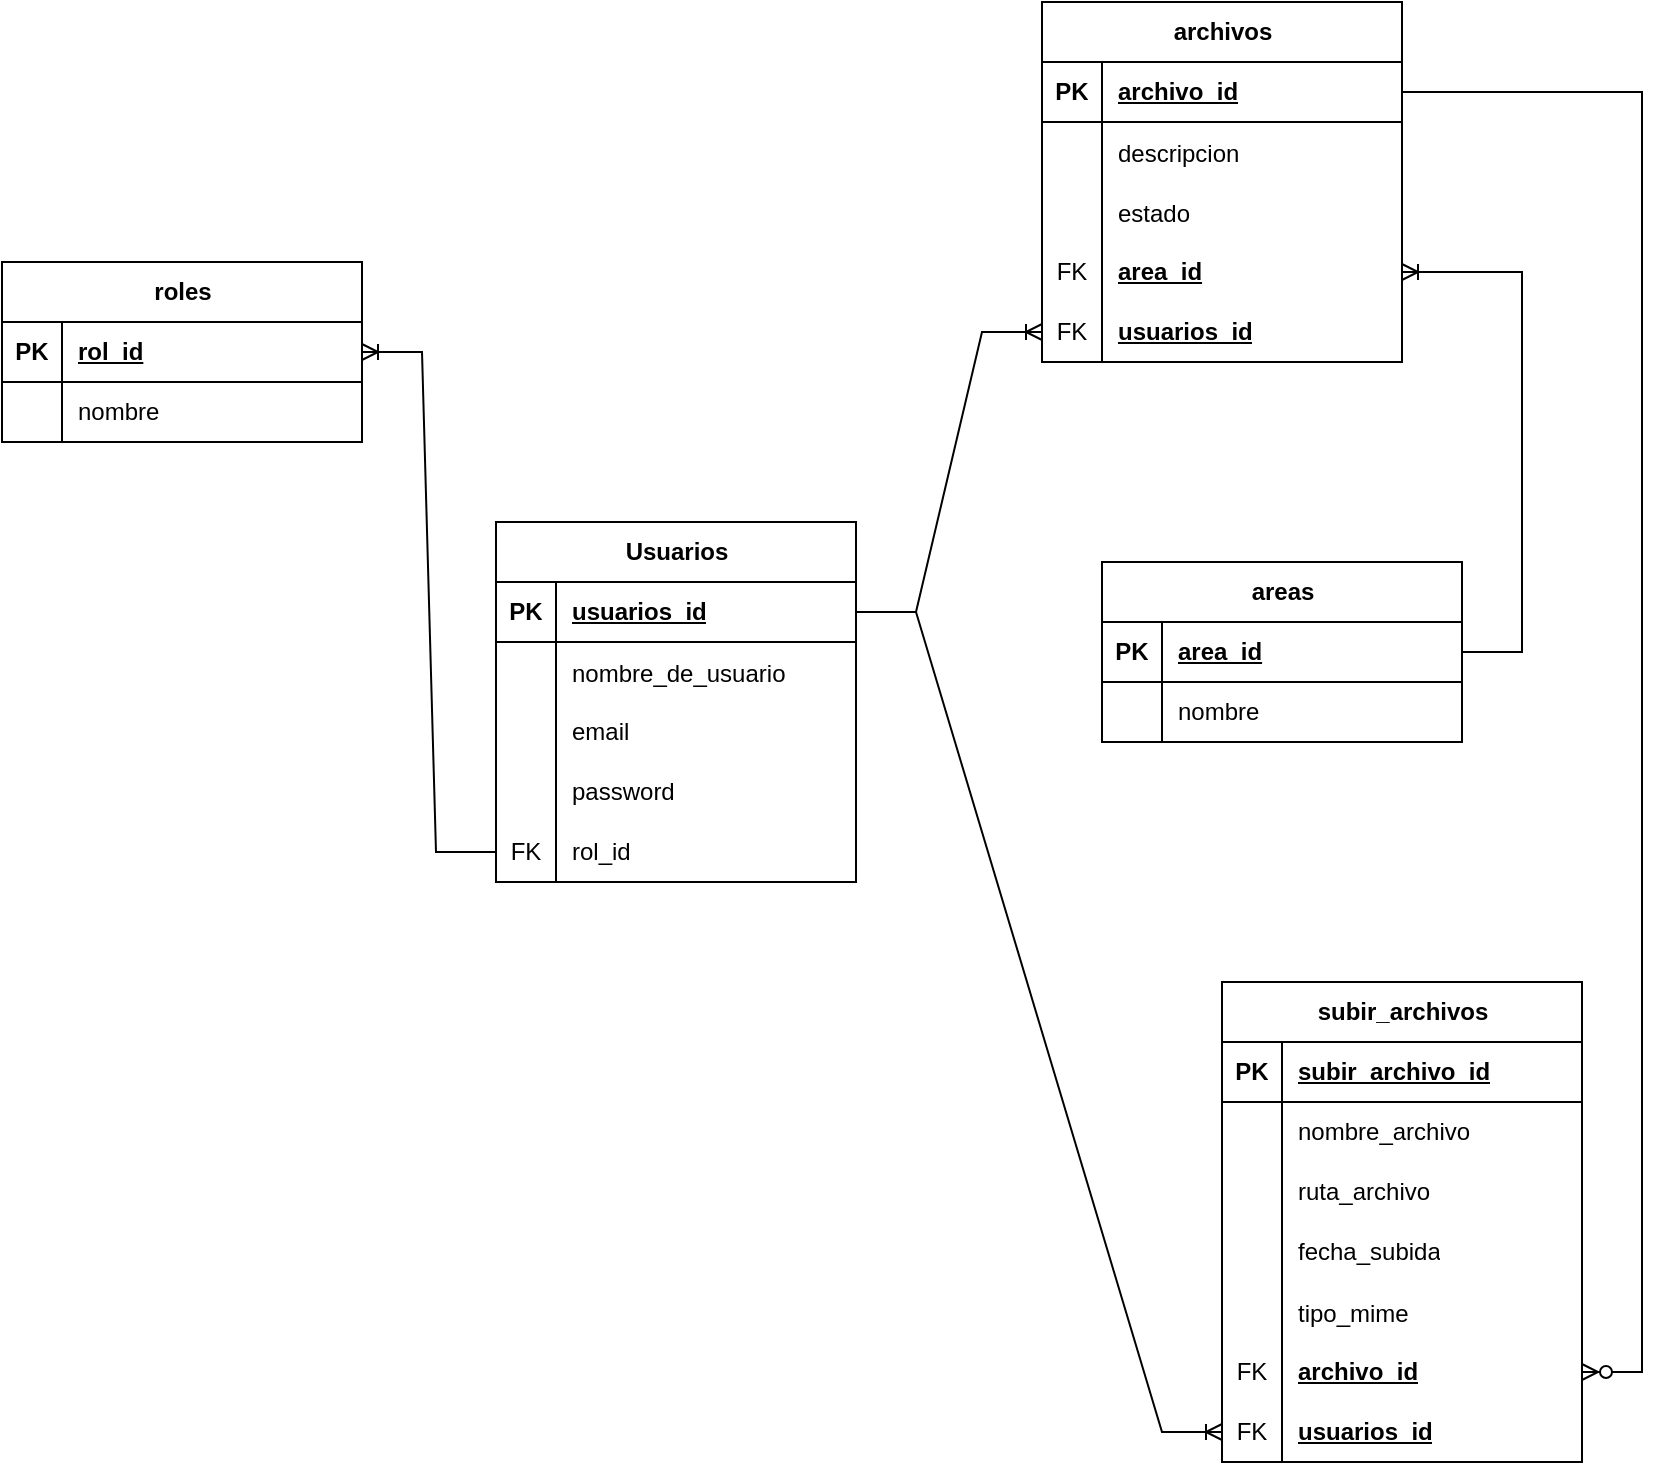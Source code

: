 <mxfile version="26.0.15">
  <diagram name="Página-1" id="2e295iPenCdqLSoBCj1l">
    <mxGraphModel dx="2493" dy="1958" grid="1" gridSize="10" guides="1" tooltips="1" connect="1" arrows="1" fold="1" page="1" pageScale="1" pageWidth="827" pageHeight="1169" math="0" shadow="0">
      <root>
        <mxCell id="0" />
        <mxCell id="1" parent="0" />
        <mxCell id="McOQyWJUyIfSLKyq3E74-27" value="roles" style="shape=table;startSize=30;container=1;collapsible=1;childLayout=tableLayout;fixedRows=1;rowLines=0;fontStyle=1;align=center;resizeLast=1;html=1;" vertex="1" parent="1">
          <mxGeometry x="-660" y="-230" width="180" height="90" as="geometry" />
        </mxCell>
        <mxCell id="McOQyWJUyIfSLKyq3E74-28" value="" style="shape=tableRow;horizontal=0;startSize=0;swimlaneHead=0;swimlaneBody=0;fillColor=none;collapsible=0;dropTarget=0;points=[[0,0.5],[1,0.5]];portConstraint=eastwest;top=0;left=0;right=0;bottom=1;" vertex="1" parent="McOQyWJUyIfSLKyq3E74-27">
          <mxGeometry y="30" width="180" height="30" as="geometry" />
        </mxCell>
        <mxCell id="McOQyWJUyIfSLKyq3E74-29" value="PK" style="shape=partialRectangle;connectable=0;fillColor=none;top=0;left=0;bottom=0;right=0;fontStyle=1;overflow=hidden;whiteSpace=wrap;html=1;" vertex="1" parent="McOQyWJUyIfSLKyq3E74-28">
          <mxGeometry width="30" height="30" as="geometry">
            <mxRectangle width="30" height="30" as="alternateBounds" />
          </mxGeometry>
        </mxCell>
        <mxCell id="McOQyWJUyIfSLKyq3E74-30" value="rol_id" style="shape=partialRectangle;connectable=0;fillColor=none;top=0;left=0;bottom=0;right=0;align=left;spacingLeft=6;fontStyle=5;overflow=hidden;whiteSpace=wrap;html=1;" vertex="1" parent="McOQyWJUyIfSLKyq3E74-28">
          <mxGeometry x="30" width="150" height="30" as="geometry">
            <mxRectangle width="150" height="30" as="alternateBounds" />
          </mxGeometry>
        </mxCell>
        <mxCell id="McOQyWJUyIfSLKyq3E74-31" value="" style="shape=tableRow;horizontal=0;startSize=0;swimlaneHead=0;swimlaneBody=0;fillColor=none;collapsible=0;dropTarget=0;points=[[0,0.5],[1,0.5]];portConstraint=eastwest;top=0;left=0;right=0;bottom=0;" vertex="1" parent="McOQyWJUyIfSLKyq3E74-27">
          <mxGeometry y="60" width="180" height="30" as="geometry" />
        </mxCell>
        <mxCell id="McOQyWJUyIfSLKyq3E74-32" value="" style="shape=partialRectangle;connectable=0;fillColor=none;top=0;left=0;bottom=0;right=0;editable=1;overflow=hidden;whiteSpace=wrap;html=1;" vertex="1" parent="McOQyWJUyIfSLKyq3E74-31">
          <mxGeometry width="30" height="30" as="geometry">
            <mxRectangle width="30" height="30" as="alternateBounds" />
          </mxGeometry>
        </mxCell>
        <mxCell id="McOQyWJUyIfSLKyq3E74-33" value="nombre" style="shape=partialRectangle;connectable=0;fillColor=none;top=0;left=0;bottom=0;right=0;align=left;spacingLeft=6;overflow=hidden;whiteSpace=wrap;html=1;" vertex="1" parent="McOQyWJUyIfSLKyq3E74-31">
          <mxGeometry x="30" width="150" height="30" as="geometry">
            <mxRectangle width="150" height="30" as="alternateBounds" />
          </mxGeometry>
        </mxCell>
        <mxCell id="McOQyWJUyIfSLKyq3E74-40" value="archivos" style="shape=table;startSize=30;container=1;collapsible=1;childLayout=tableLayout;fixedRows=1;rowLines=0;fontStyle=1;align=center;resizeLast=1;html=1;" vertex="1" parent="1">
          <mxGeometry x="-140" y="-360" width="180" height="180" as="geometry" />
        </mxCell>
        <mxCell id="McOQyWJUyIfSLKyq3E74-41" value="" style="shape=tableRow;horizontal=0;startSize=0;swimlaneHead=0;swimlaneBody=0;fillColor=none;collapsible=0;dropTarget=0;points=[[0,0.5],[1,0.5]];portConstraint=eastwest;top=0;left=0;right=0;bottom=1;" vertex="1" parent="McOQyWJUyIfSLKyq3E74-40">
          <mxGeometry y="30" width="180" height="30" as="geometry" />
        </mxCell>
        <mxCell id="McOQyWJUyIfSLKyq3E74-42" value="PK" style="shape=partialRectangle;connectable=0;fillColor=none;top=0;left=0;bottom=0;right=0;fontStyle=1;overflow=hidden;whiteSpace=wrap;html=1;" vertex="1" parent="McOQyWJUyIfSLKyq3E74-41">
          <mxGeometry width="30" height="30" as="geometry">
            <mxRectangle width="30" height="30" as="alternateBounds" />
          </mxGeometry>
        </mxCell>
        <mxCell id="McOQyWJUyIfSLKyq3E74-43" value="archivo_id" style="shape=partialRectangle;connectable=0;fillColor=none;top=0;left=0;bottom=0;right=0;align=left;spacingLeft=6;fontStyle=5;overflow=hidden;whiteSpace=wrap;html=1;" vertex="1" parent="McOQyWJUyIfSLKyq3E74-41">
          <mxGeometry x="30" width="150" height="30" as="geometry">
            <mxRectangle width="150" height="30" as="alternateBounds" />
          </mxGeometry>
        </mxCell>
        <mxCell id="McOQyWJUyIfSLKyq3E74-110" value="" style="shape=tableRow;horizontal=0;startSize=0;swimlaneHead=0;swimlaneBody=0;fillColor=none;collapsible=0;dropTarget=0;points=[[0,0.5],[1,0.5]];portConstraint=eastwest;top=0;left=0;right=0;bottom=0;" vertex="1" parent="McOQyWJUyIfSLKyq3E74-40">
          <mxGeometry y="60" width="180" height="30" as="geometry" />
        </mxCell>
        <mxCell id="McOQyWJUyIfSLKyq3E74-111" value="" style="shape=partialRectangle;connectable=0;fillColor=none;top=0;left=0;bottom=0;right=0;editable=1;overflow=hidden;" vertex="1" parent="McOQyWJUyIfSLKyq3E74-110">
          <mxGeometry width="30" height="30" as="geometry">
            <mxRectangle width="30" height="30" as="alternateBounds" />
          </mxGeometry>
        </mxCell>
        <mxCell id="McOQyWJUyIfSLKyq3E74-112" value="descripcion" style="shape=partialRectangle;connectable=0;fillColor=none;top=0;left=0;bottom=0;right=0;align=left;spacingLeft=6;overflow=hidden;" vertex="1" parent="McOQyWJUyIfSLKyq3E74-110">
          <mxGeometry x="30" width="150" height="30" as="geometry">
            <mxRectangle width="150" height="30" as="alternateBounds" />
          </mxGeometry>
        </mxCell>
        <mxCell id="McOQyWJUyIfSLKyq3E74-176" value="" style="shape=tableRow;horizontal=0;startSize=0;swimlaneHead=0;swimlaneBody=0;fillColor=none;collapsible=0;dropTarget=0;points=[[0,0.5],[1,0.5]];portConstraint=eastwest;top=0;left=0;right=0;bottom=0;" vertex="1" parent="McOQyWJUyIfSLKyq3E74-40">
          <mxGeometry y="90" width="180" height="30" as="geometry" />
        </mxCell>
        <mxCell id="McOQyWJUyIfSLKyq3E74-177" value="" style="shape=partialRectangle;connectable=0;fillColor=none;top=0;left=0;bottom=0;right=0;editable=1;overflow=hidden;" vertex="1" parent="McOQyWJUyIfSLKyq3E74-176">
          <mxGeometry width="30" height="30" as="geometry">
            <mxRectangle width="30" height="30" as="alternateBounds" />
          </mxGeometry>
        </mxCell>
        <mxCell id="McOQyWJUyIfSLKyq3E74-178" value="estado" style="shape=partialRectangle;connectable=0;fillColor=none;top=0;left=0;bottom=0;right=0;align=left;spacingLeft=6;overflow=hidden;" vertex="1" parent="McOQyWJUyIfSLKyq3E74-176">
          <mxGeometry x="30" width="150" height="30" as="geometry">
            <mxRectangle width="150" height="30" as="alternateBounds" />
          </mxGeometry>
        </mxCell>
        <mxCell id="McOQyWJUyIfSLKyq3E74-123" value="" style="shape=tableRow;horizontal=0;startSize=0;swimlaneHead=0;swimlaneBody=0;fillColor=none;collapsible=0;dropTarget=0;points=[[0,0.5],[1,0.5]];portConstraint=eastwest;top=0;left=0;right=0;bottom=0;" vertex="1" parent="McOQyWJUyIfSLKyq3E74-40">
          <mxGeometry y="120" width="180" height="30" as="geometry" />
        </mxCell>
        <mxCell id="McOQyWJUyIfSLKyq3E74-124" value="FK" style="shape=partialRectangle;connectable=0;fillColor=none;top=0;left=0;bottom=0;right=0;fontStyle=0;overflow=hidden;whiteSpace=wrap;html=1;" vertex="1" parent="McOQyWJUyIfSLKyq3E74-123">
          <mxGeometry width="30" height="30" as="geometry">
            <mxRectangle width="30" height="30" as="alternateBounds" />
          </mxGeometry>
        </mxCell>
        <mxCell id="McOQyWJUyIfSLKyq3E74-125" value="&lt;span style=&quot;font-weight: 700; text-decoration-line: underline;&quot;&gt;area_id&lt;/span&gt;&lt;span style=&quot;font-weight: 700; white-space: pre;&quot;&gt;&#x9;&lt;/span&gt;" style="shape=partialRectangle;connectable=0;fillColor=none;top=0;left=0;bottom=0;right=0;align=left;spacingLeft=6;fontStyle=0;overflow=hidden;whiteSpace=wrap;html=1;" vertex="1" parent="McOQyWJUyIfSLKyq3E74-123">
          <mxGeometry x="30" width="150" height="30" as="geometry">
            <mxRectangle width="150" height="30" as="alternateBounds" />
          </mxGeometry>
        </mxCell>
        <mxCell id="McOQyWJUyIfSLKyq3E74-131" value="" style="shape=tableRow;horizontal=0;startSize=0;swimlaneHead=0;swimlaneBody=0;fillColor=none;collapsible=0;dropTarget=0;points=[[0,0.5],[1,0.5]];portConstraint=eastwest;top=0;left=0;right=0;bottom=0;" vertex="1" parent="McOQyWJUyIfSLKyq3E74-40">
          <mxGeometry y="150" width="180" height="30" as="geometry" />
        </mxCell>
        <mxCell id="McOQyWJUyIfSLKyq3E74-132" value="FK" style="shape=partialRectangle;connectable=0;fillColor=none;top=0;left=0;bottom=0;right=0;fontStyle=0;overflow=hidden;whiteSpace=wrap;html=1;" vertex="1" parent="McOQyWJUyIfSLKyq3E74-131">
          <mxGeometry width="30" height="30" as="geometry">
            <mxRectangle width="30" height="30" as="alternateBounds" />
          </mxGeometry>
        </mxCell>
        <mxCell id="McOQyWJUyIfSLKyq3E74-133" value="&lt;span style=&quot;font-weight: 700; text-decoration-line: underline;&quot;&gt;usuarios_id&lt;/span&gt;" style="shape=partialRectangle;connectable=0;fillColor=none;top=0;left=0;bottom=0;right=0;align=left;spacingLeft=6;fontStyle=0;overflow=hidden;whiteSpace=wrap;html=1;" vertex="1" parent="McOQyWJUyIfSLKyq3E74-131">
          <mxGeometry x="30" width="150" height="30" as="geometry">
            <mxRectangle width="150" height="30" as="alternateBounds" />
          </mxGeometry>
        </mxCell>
        <mxCell id="McOQyWJUyIfSLKyq3E74-53" value="areas" style="shape=table;startSize=30;container=1;collapsible=1;childLayout=tableLayout;fixedRows=1;rowLines=0;fontStyle=1;align=center;resizeLast=1;html=1;" vertex="1" parent="1">
          <mxGeometry x="-110" y="-80" width="180" height="90" as="geometry" />
        </mxCell>
        <mxCell id="McOQyWJUyIfSLKyq3E74-54" value="" style="shape=tableRow;horizontal=0;startSize=0;swimlaneHead=0;swimlaneBody=0;fillColor=none;collapsible=0;dropTarget=0;points=[[0,0.5],[1,0.5]];portConstraint=eastwest;top=0;left=0;right=0;bottom=1;" vertex="1" parent="McOQyWJUyIfSLKyq3E74-53">
          <mxGeometry y="30" width="180" height="30" as="geometry" />
        </mxCell>
        <mxCell id="McOQyWJUyIfSLKyq3E74-55" value="PK" style="shape=partialRectangle;connectable=0;fillColor=none;top=0;left=0;bottom=0;right=0;fontStyle=1;overflow=hidden;whiteSpace=wrap;html=1;" vertex="1" parent="McOQyWJUyIfSLKyq3E74-54">
          <mxGeometry width="30" height="30" as="geometry">
            <mxRectangle width="30" height="30" as="alternateBounds" />
          </mxGeometry>
        </mxCell>
        <mxCell id="McOQyWJUyIfSLKyq3E74-56" value="area_id&lt;span style=&quot;white-space: pre;&quot;&gt;&#x9;&lt;/span&gt;" style="shape=partialRectangle;connectable=0;fillColor=none;top=0;left=0;bottom=0;right=0;align=left;spacingLeft=6;fontStyle=5;overflow=hidden;whiteSpace=wrap;html=1;" vertex="1" parent="McOQyWJUyIfSLKyq3E74-54">
          <mxGeometry x="30" width="150" height="30" as="geometry">
            <mxRectangle width="150" height="30" as="alternateBounds" />
          </mxGeometry>
        </mxCell>
        <mxCell id="McOQyWJUyIfSLKyq3E74-57" value="" style="shape=tableRow;horizontal=0;startSize=0;swimlaneHead=0;swimlaneBody=0;fillColor=none;collapsible=0;dropTarget=0;points=[[0,0.5],[1,0.5]];portConstraint=eastwest;top=0;left=0;right=0;bottom=0;" vertex="1" parent="McOQyWJUyIfSLKyq3E74-53">
          <mxGeometry y="60" width="180" height="30" as="geometry" />
        </mxCell>
        <mxCell id="McOQyWJUyIfSLKyq3E74-58" value="" style="shape=partialRectangle;connectable=0;fillColor=none;top=0;left=0;bottom=0;right=0;editable=1;overflow=hidden;whiteSpace=wrap;html=1;" vertex="1" parent="McOQyWJUyIfSLKyq3E74-57">
          <mxGeometry width="30" height="30" as="geometry">
            <mxRectangle width="30" height="30" as="alternateBounds" />
          </mxGeometry>
        </mxCell>
        <mxCell id="McOQyWJUyIfSLKyq3E74-59" value="nombre" style="shape=partialRectangle;connectable=0;fillColor=none;top=0;left=0;bottom=0;right=0;align=left;spacingLeft=6;overflow=hidden;whiteSpace=wrap;html=1;" vertex="1" parent="McOQyWJUyIfSLKyq3E74-57">
          <mxGeometry x="30" width="150" height="30" as="geometry">
            <mxRectangle width="150" height="30" as="alternateBounds" />
          </mxGeometry>
        </mxCell>
        <mxCell id="McOQyWJUyIfSLKyq3E74-79" value="Usuarios" style="shape=table;startSize=30;container=1;collapsible=1;childLayout=tableLayout;fixedRows=1;rowLines=0;fontStyle=1;align=center;resizeLast=1;html=1;" vertex="1" parent="1">
          <mxGeometry x="-413" y="-100" width="180" height="180" as="geometry" />
        </mxCell>
        <mxCell id="McOQyWJUyIfSLKyq3E74-80" value="" style="shape=tableRow;horizontal=0;startSize=0;swimlaneHead=0;swimlaneBody=0;fillColor=none;collapsible=0;dropTarget=0;points=[[0,0.5],[1,0.5]];portConstraint=eastwest;top=0;left=0;right=0;bottom=1;" vertex="1" parent="McOQyWJUyIfSLKyq3E74-79">
          <mxGeometry y="30" width="180" height="30" as="geometry" />
        </mxCell>
        <mxCell id="McOQyWJUyIfSLKyq3E74-81" value="PK" style="shape=partialRectangle;connectable=0;fillColor=none;top=0;left=0;bottom=0;right=0;fontStyle=1;overflow=hidden;whiteSpace=wrap;html=1;" vertex="1" parent="McOQyWJUyIfSLKyq3E74-80">
          <mxGeometry width="30" height="30" as="geometry">
            <mxRectangle width="30" height="30" as="alternateBounds" />
          </mxGeometry>
        </mxCell>
        <mxCell id="McOQyWJUyIfSLKyq3E74-82" value="usuarios_id" style="shape=partialRectangle;connectable=0;fillColor=none;top=0;left=0;bottom=0;right=0;align=left;spacingLeft=6;fontStyle=5;overflow=hidden;whiteSpace=wrap;html=1;" vertex="1" parent="McOQyWJUyIfSLKyq3E74-80">
          <mxGeometry x="30" width="150" height="30" as="geometry">
            <mxRectangle width="150" height="30" as="alternateBounds" />
          </mxGeometry>
        </mxCell>
        <mxCell id="McOQyWJUyIfSLKyq3E74-159" value="" style="shape=tableRow;horizontal=0;startSize=0;swimlaneHead=0;swimlaneBody=0;fillColor=none;collapsible=0;dropTarget=0;points=[[0,0.5],[1,0.5]];portConstraint=eastwest;top=0;left=0;right=0;bottom=0;" vertex="1" parent="McOQyWJUyIfSLKyq3E74-79">
          <mxGeometry y="60" width="180" height="30" as="geometry" />
        </mxCell>
        <mxCell id="McOQyWJUyIfSLKyq3E74-160" value="" style="shape=partialRectangle;connectable=0;fillColor=none;top=0;left=0;bottom=0;right=0;editable=1;overflow=hidden;" vertex="1" parent="McOQyWJUyIfSLKyq3E74-159">
          <mxGeometry width="30" height="30" as="geometry">
            <mxRectangle width="30" height="30" as="alternateBounds" />
          </mxGeometry>
        </mxCell>
        <mxCell id="McOQyWJUyIfSLKyq3E74-161" value="nombre_de_usuario" style="shape=partialRectangle;connectable=0;fillColor=none;top=0;left=0;bottom=0;right=0;align=left;spacingLeft=6;overflow=hidden;" vertex="1" parent="McOQyWJUyIfSLKyq3E74-159">
          <mxGeometry x="30" width="150" height="30" as="geometry">
            <mxRectangle width="150" height="30" as="alternateBounds" />
          </mxGeometry>
        </mxCell>
        <mxCell id="McOQyWJUyIfSLKyq3E74-86" value="" style="shape=tableRow;horizontal=0;startSize=0;swimlaneHead=0;swimlaneBody=0;fillColor=none;collapsible=0;dropTarget=0;points=[[0,0.5],[1,0.5]];portConstraint=eastwest;top=0;left=0;right=0;bottom=0;" vertex="1" parent="McOQyWJUyIfSLKyq3E74-79">
          <mxGeometry y="90" width="180" height="30" as="geometry" />
        </mxCell>
        <mxCell id="McOQyWJUyIfSLKyq3E74-87" value="" style="shape=partialRectangle;connectable=0;fillColor=none;top=0;left=0;bottom=0;right=0;editable=1;overflow=hidden;whiteSpace=wrap;html=1;" vertex="1" parent="McOQyWJUyIfSLKyq3E74-86">
          <mxGeometry width="30" height="30" as="geometry">
            <mxRectangle width="30" height="30" as="alternateBounds" />
          </mxGeometry>
        </mxCell>
        <mxCell id="McOQyWJUyIfSLKyq3E74-88" value="email" style="shape=partialRectangle;connectable=0;fillColor=none;top=0;left=0;bottom=0;right=0;align=left;spacingLeft=6;overflow=hidden;whiteSpace=wrap;html=1;" vertex="1" parent="McOQyWJUyIfSLKyq3E74-86">
          <mxGeometry x="30" width="150" height="30" as="geometry">
            <mxRectangle width="150" height="30" as="alternateBounds" />
          </mxGeometry>
        </mxCell>
        <mxCell id="McOQyWJUyIfSLKyq3E74-89" value="" style="shape=tableRow;horizontal=0;startSize=0;swimlaneHead=0;swimlaneBody=0;fillColor=none;collapsible=0;dropTarget=0;points=[[0,0.5],[1,0.5]];portConstraint=eastwest;top=0;left=0;right=0;bottom=0;" vertex="1" parent="McOQyWJUyIfSLKyq3E74-79">
          <mxGeometry y="120" width="180" height="30" as="geometry" />
        </mxCell>
        <mxCell id="McOQyWJUyIfSLKyq3E74-90" value="" style="shape=partialRectangle;connectable=0;fillColor=none;top=0;left=0;bottom=0;right=0;editable=1;overflow=hidden;whiteSpace=wrap;html=1;" vertex="1" parent="McOQyWJUyIfSLKyq3E74-89">
          <mxGeometry width="30" height="30" as="geometry">
            <mxRectangle width="30" height="30" as="alternateBounds" />
          </mxGeometry>
        </mxCell>
        <mxCell id="McOQyWJUyIfSLKyq3E74-91" value="password" style="shape=partialRectangle;connectable=0;fillColor=none;top=0;left=0;bottom=0;right=0;align=left;spacingLeft=6;overflow=hidden;whiteSpace=wrap;html=1;" vertex="1" parent="McOQyWJUyIfSLKyq3E74-89">
          <mxGeometry x="30" width="150" height="30" as="geometry">
            <mxRectangle width="150" height="30" as="alternateBounds" />
          </mxGeometry>
        </mxCell>
        <mxCell id="McOQyWJUyIfSLKyq3E74-118" value="" style="shape=tableRow;horizontal=0;startSize=0;swimlaneHead=0;swimlaneBody=0;fillColor=none;collapsible=0;dropTarget=0;points=[[0,0.5],[1,0.5]];portConstraint=eastwest;top=0;left=0;right=0;bottom=0;" vertex="1" parent="McOQyWJUyIfSLKyq3E74-79">
          <mxGeometry y="150" width="180" height="30" as="geometry" />
        </mxCell>
        <mxCell id="McOQyWJUyIfSLKyq3E74-119" value="FK" style="shape=partialRectangle;connectable=0;fillColor=none;top=0;left=0;bottom=0;right=0;fontStyle=0;overflow=hidden;whiteSpace=wrap;html=1;" vertex="1" parent="McOQyWJUyIfSLKyq3E74-118">
          <mxGeometry width="30" height="30" as="geometry">
            <mxRectangle width="30" height="30" as="alternateBounds" />
          </mxGeometry>
        </mxCell>
        <mxCell id="McOQyWJUyIfSLKyq3E74-120" value="rol_id" style="shape=partialRectangle;connectable=0;fillColor=none;top=0;left=0;bottom=0;right=0;align=left;spacingLeft=6;fontStyle=0;overflow=hidden;whiteSpace=wrap;html=1;" vertex="1" parent="McOQyWJUyIfSLKyq3E74-118">
          <mxGeometry x="30" width="150" height="30" as="geometry">
            <mxRectangle width="150" height="30" as="alternateBounds" />
          </mxGeometry>
        </mxCell>
        <mxCell id="McOQyWJUyIfSLKyq3E74-121" value="" style="edgeStyle=entityRelationEdgeStyle;fontSize=12;html=1;endArrow=ERoneToMany;rounded=0;" edge="1" parent="1" source="McOQyWJUyIfSLKyq3E74-118" target="McOQyWJUyIfSLKyq3E74-28">
          <mxGeometry width="100" height="100" relative="1" as="geometry">
            <mxPoint x="-120" y="360" as="sourcePoint" />
            <mxPoint x="-20" y="260" as="targetPoint" />
          </mxGeometry>
        </mxCell>
        <mxCell id="McOQyWJUyIfSLKyq3E74-134" value="" style="edgeStyle=entityRelationEdgeStyle;fontSize=12;html=1;endArrow=ERoneToMany;rounded=0;" edge="1" parent="1" source="McOQyWJUyIfSLKyq3E74-54" target="McOQyWJUyIfSLKyq3E74-123">
          <mxGeometry width="100" height="100" relative="1" as="geometry">
            <mxPoint x="-120" y="360" as="sourcePoint" />
            <mxPoint x="180" y="90" as="targetPoint" />
          </mxGeometry>
        </mxCell>
        <mxCell id="McOQyWJUyIfSLKyq3E74-135" value="" style="edgeStyle=entityRelationEdgeStyle;fontSize=12;html=1;endArrow=ERoneToMany;rounded=0;exitX=1;exitY=0.5;exitDx=0;exitDy=0;entryX=0;entryY=0.5;entryDx=0;entryDy=0;" edge="1" parent="1" source="McOQyWJUyIfSLKyq3E74-80" target="McOQyWJUyIfSLKyq3E74-131">
          <mxGeometry width="100" height="100" relative="1" as="geometry">
            <mxPoint x="-140" y="670" as="sourcePoint" />
            <mxPoint x="-40" y="570" as="targetPoint" />
          </mxGeometry>
        </mxCell>
        <mxCell id="McOQyWJUyIfSLKyq3E74-136" value="subir_archivos" style="shape=table;startSize=30;container=1;collapsible=1;childLayout=tableLayout;fixedRows=1;rowLines=0;fontStyle=1;align=center;resizeLast=1;html=1;" vertex="1" parent="1">
          <mxGeometry x="-50" y="130" width="180" height="240" as="geometry" />
        </mxCell>
        <mxCell id="McOQyWJUyIfSLKyq3E74-137" value="" style="shape=tableRow;horizontal=0;startSize=0;swimlaneHead=0;swimlaneBody=0;fillColor=none;collapsible=0;dropTarget=0;points=[[0,0.5],[1,0.5]];portConstraint=eastwest;top=0;left=0;right=0;bottom=1;" vertex="1" parent="McOQyWJUyIfSLKyq3E74-136">
          <mxGeometry y="30" width="180" height="30" as="geometry" />
        </mxCell>
        <mxCell id="McOQyWJUyIfSLKyq3E74-138" value="PK" style="shape=partialRectangle;connectable=0;fillColor=none;top=0;left=0;bottom=0;right=0;fontStyle=1;overflow=hidden;whiteSpace=wrap;html=1;" vertex="1" parent="McOQyWJUyIfSLKyq3E74-137">
          <mxGeometry width="30" height="30" as="geometry">
            <mxRectangle width="30" height="30" as="alternateBounds" />
          </mxGeometry>
        </mxCell>
        <mxCell id="McOQyWJUyIfSLKyq3E74-139" value="subir_archivo_id" style="shape=partialRectangle;connectable=0;fillColor=none;top=0;left=0;bottom=0;right=0;align=left;spacingLeft=6;fontStyle=5;overflow=hidden;whiteSpace=wrap;html=1;" vertex="1" parent="McOQyWJUyIfSLKyq3E74-137">
          <mxGeometry x="30" width="150" height="30" as="geometry">
            <mxRectangle width="150" height="30" as="alternateBounds" />
          </mxGeometry>
        </mxCell>
        <mxCell id="McOQyWJUyIfSLKyq3E74-140" value="" style="shape=tableRow;horizontal=0;startSize=0;swimlaneHead=0;swimlaneBody=0;fillColor=none;collapsible=0;dropTarget=0;points=[[0,0.5],[1,0.5]];portConstraint=eastwest;top=0;left=0;right=0;bottom=0;" vertex="1" parent="McOQyWJUyIfSLKyq3E74-136">
          <mxGeometry y="60" width="180" height="30" as="geometry" />
        </mxCell>
        <mxCell id="McOQyWJUyIfSLKyq3E74-141" value="" style="shape=partialRectangle;connectable=0;fillColor=none;top=0;left=0;bottom=0;right=0;editable=1;overflow=hidden;whiteSpace=wrap;html=1;" vertex="1" parent="McOQyWJUyIfSLKyq3E74-140">
          <mxGeometry width="30" height="30" as="geometry">
            <mxRectangle width="30" height="30" as="alternateBounds" />
          </mxGeometry>
        </mxCell>
        <mxCell id="McOQyWJUyIfSLKyq3E74-142" value="nombre_archivo " style="shape=partialRectangle;connectable=0;fillColor=none;top=0;left=0;bottom=0;right=0;align=left;spacingLeft=6;overflow=hidden;whiteSpace=wrap;html=1;" vertex="1" parent="McOQyWJUyIfSLKyq3E74-140">
          <mxGeometry x="30" width="150" height="30" as="geometry">
            <mxRectangle width="150" height="30" as="alternateBounds" />
          </mxGeometry>
        </mxCell>
        <mxCell id="McOQyWJUyIfSLKyq3E74-143" value="" style="shape=tableRow;horizontal=0;startSize=0;swimlaneHead=0;swimlaneBody=0;fillColor=none;collapsible=0;dropTarget=0;points=[[0,0.5],[1,0.5]];portConstraint=eastwest;top=0;left=0;right=0;bottom=0;" vertex="1" parent="McOQyWJUyIfSLKyq3E74-136">
          <mxGeometry y="90" width="180" height="30" as="geometry" />
        </mxCell>
        <mxCell id="McOQyWJUyIfSLKyq3E74-144" value="" style="shape=partialRectangle;connectable=0;fillColor=none;top=0;left=0;bottom=0;right=0;editable=1;overflow=hidden;whiteSpace=wrap;html=1;" vertex="1" parent="McOQyWJUyIfSLKyq3E74-143">
          <mxGeometry width="30" height="30" as="geometry">
            <mxRectangle width="30" height="30" as="alternateBounds" />
          </mxGeometry>
        </mxCell>
        <mxCell id="McOQyWJUyIfSLKyq3E74-145" value="ruta_archivo " style="shape=partialRectangle;connectable=0;fillColor=none;top=0;left=0;bottom=0;right=0;align=left;spacingLeft=6;overflow=hidden;whiteSpace=wrap;html=1;" vertex="1" parent="McOQyWJUyIfSLKyq3E74-143">
          <mxGeometry x="30" width="150" height="30" as="geometry">
            <mxRectangle width="150" height="30" as="alternateBounds" />
          </mxGeometry>
        </mxCell>
        <mxCell id="McOQyWJUyIfSLKyq3E74-146" value="" style="shape=tableRow;horizontal=0;startSize=0;swimlaneHead=0;swimlaneBody=0;fillColor=none;collapsible=0;dropTarget=0;points=[[0,0.5],[1,0.5]];portConstraint=eastwest;top=0;left=0;right=0;bottom=0;" vertex="1" parent="McOQyWJUyIfSLKyq3E74-136">
          <mxGeometry y="120" width="180" height="30" as="geometry" />
        </mxCell>
        <mxCell id="McOQyWJUyIfSLKyq3E74-147" value="" style="shape=partialRectangle;connectable=0;fillColor=none;top=0;left=0;bottom=0;right=0;editable=1;overflow=hidden;whiteSpace=wrap;html=1;" vertex="1" parent="McOQyWJUyIfSLKyq3E74-146">
          <mxGeometry width="30" height="30" as="geometry">
            <mxRectangle width="30" height="30" as="alternateBounds" />
          </mxGeometry>
        </mxCell>
        <mxCell id="McOQyWJUyIfSLKyq3E74-148" value="fecha_subida " style="shape=partialRectangle;connectable=0;fillColor=none;top=0;left=0;bottom=0;right=0;align=left;spacingLeft=6;overflow=hidden;whiteSpace=wrap;html=1;" vertex="1" parent="McOQyWJUyIfSLKyq3E74-146">
          <mxGeometry x="30" width="150" height="30" as="geometry">
            <mxRectangle width="150" height="30" as="alternateBounds" />
          </mxGeometry>
        </mxCell>
        <mxCell id="McOQyWJUyIfSLKyq3E74-172" value="" style="shape=tableRow;horizontal=0;startSize=0;swimlaneHead=0;swimlaneBody=0;fillColor=none;collapsible=0;dropTarget=0;points=[[0,0.5],[1,0.5]];portConstraint=eastwest;top=0;left=0;right=0;bottom=0;" vertex="1" parent="McOQyWJUyIfSLKyq3E74-136">
          <mxGeometry y="150" width="180" height="30" as="geometry" />
        </mxCell>
        <mxCell id="McOQyWJUyIfSLKyq3E74-173" value="" style="shape=partialRectangle;connectable=0;fillColor=none;top=0;left=0;bottom=0;right=0;editable=1;overflow=hidden;" vertex="1" parent="McOQyWJUyIfSLKyq3E74-172">
          <mxGeometry width="30" height="30" as="geometry">
            <mxRectangle width="30" height="30" as="alternateBounds" />
          </mxGeometry>
        </mxCell>
        <mxCell id="McOQyWJUyIfSLKyq3E74-174" value="tipo_mime " style="shape=partialRectangle;connectable=0;fillColor=none;top=0;left=0;bottom=0;right=0;align=left;spacingLeft=6;overflow=hidden;" vertex="1" parent="McOQyWJUyIfSLKyq3E74-172">
          <mxGeometry x="30" width="150" height="30" as="geometry">
            <mxRectangle width="150" height="30" as="alternateBounds" />
          </mxGeometry>
        </mxCell>
        <mxCell id="McOQyWJUyIfSLKyq3E74-155" value="" style="shape=tableRow;horizontal=0;startSize=0;swimlaneHead=0;swimlaneBody=0;fillColor=none;collapsible=0;dropTarget=0;points=[[0,0.5],[1,0.5]];portConstraint=eastwest;top=0;left=0;right=0;bottom=0;" vertex="1" parent="McOQyWJUyIfSLKyq3E74-136">
          <mxGeometry y="180" width="180" height="30" as="geometry" />
        </mxCell>
        <mxCell id="McOQyWJUyIfSLKyq3E74-156" value="FK" style="shape=partialRectangle;connectable=0;fillColor=none;top=0;left=0;bottom=0;right=0;fontStyle=0;overflow=hidden;whiteSpace=wrap;html=1;" vertex="1" parent="McOQyWJUyIfSLKyq3E74-155">
          <mxGeometry width="30" height="30" as="geometry">
            <mxRectangle width="30" height="30" as="alternateBounds" />
          </mxGeometry>
        </mxCell>
        <mxCell id="McOQyWJUyIfSLKyq3E74-157" value="&lt;span style=&quot;font-weight: 700; text-decoration-line: underline;&quot;&gt;archivo_id&lt;/span&gt;" style="shape=partialRectangle;connectable=0;fillColor=none;top=0;left=0;bottom=0;right=0;align=left;spacingLeft=6;fontStyle=0;overflow=hidden;whiteSpace=wrap;html=1;" vertex="1" parent="McOQyWJUyIfSLKyq3E74-155">
          <mxGeometry x="30" width="150" height="30" as="geometry">
            <mxRectangle width="150" height="30" as="alternateBounds" />
          </mxGeometry>
        </mxCell>
        <mxCell id="McOQyWJUyIfSLKyq3E74-163" value="" style="shape=tableRow;horizontal=0;startSize=0;swimlaneHead=0;swimlaneBody=0;fillColor=none;collapsible=0;dropTarget=0;points=[[0,0.5],[1,0.5]];portConstraint=eastwest;top=0;left=0;right=0;bottom=0;" vertex="1" parent="McOQyWJUyIfSLKyq3E74-136">
          <mxGeometry y="210" width="180" height="30" as="geometry" />
        </mxCell>
        <mxCell id="McOQyWJUyIfSLKyq3E74-164" value="FK" style="shape=partialRectangle;connectable=0;fillColor=none;top=0;left=0;bottom=0;right=0;fontStyle=0;overflow=hidden;whiteSpace=wrap;html=1;" vertex="1" parent="McOQyWJUyIfSLKyq3E74-163">
          <mxGeometry width="30" height="30" as="geometry">
            <mxRectangle width="30" height="30" as="alternateBounds" />
          </mxGeometry>
        </mxCell>
        <mxCell id="McOQyWJUyIfSLKyq3E74-165" value="&lt;span style=&quot;font-weight: 700; text-decoration-line: underline;&quot;&gt;usuarios_id&lt;/span&gt;" style="shape=partialRectangle;connectable=0;fillColor=none;top=0;left=0;bottom=0;right=0;align=left;spacingLeft=6;fontStyle=0;overflow=hidden;whiteSpace=wrap;html=1;" vertex="1" parent="McOQyWJUyIfSLKyq3E74-163">
          <mxGeometry x="30" width="150" height="30" as="geometry">
            <mxRectangle width="150" height="30" as="alternateBounds" />
          </mxGeometry>
        </mxCell>
        <mxCell id="McOQyWJUyIfSLKyq3E74-153" value="" style="edgeStyle=entityRelationEdgeStyle;fontSize=12;html=1;endArrow=ERzeroToMany;endFill=1;rounded=0;" edge="1" parent="1" source="McOQyWJUyIfSLKyq3E74-41" target="McOQyWJUyIfSLKyq3E74-155">
          <mxGeometry width="100" height="100" relative="1" as="geometry">
            <mxPoint x="50" y="300" as="sourcePoint" />
            <mxPoint x="240" y="190" as="targetPoint" />
          </mxGeometry>
        </mxCell>
        <mxCell id="McOQyWJUyIfSLKyq3E74-166" value="" style="edgeStyle=entityRelationEdgeStyle;fontSize=12;html=1;endArrow=ERoneToMany;rounded=0;" edge="1" parent="1" source="McOQyWJUyIfSLKyq3E74-80" target="McOQyWJUyIfSLKyq3E74-163">
          <mxGeometry width="100" height="100" relative="1" as="geometry">
            <mxPoint x="-10" y="360" as="sourcePoint" />
            <mxPoint x="90" y="260" as="targetPoint" />
          </mxGeometry>
        </mxCell>
      </root>
    </mxGraphModel>
  </diagram>
</mxfile>

